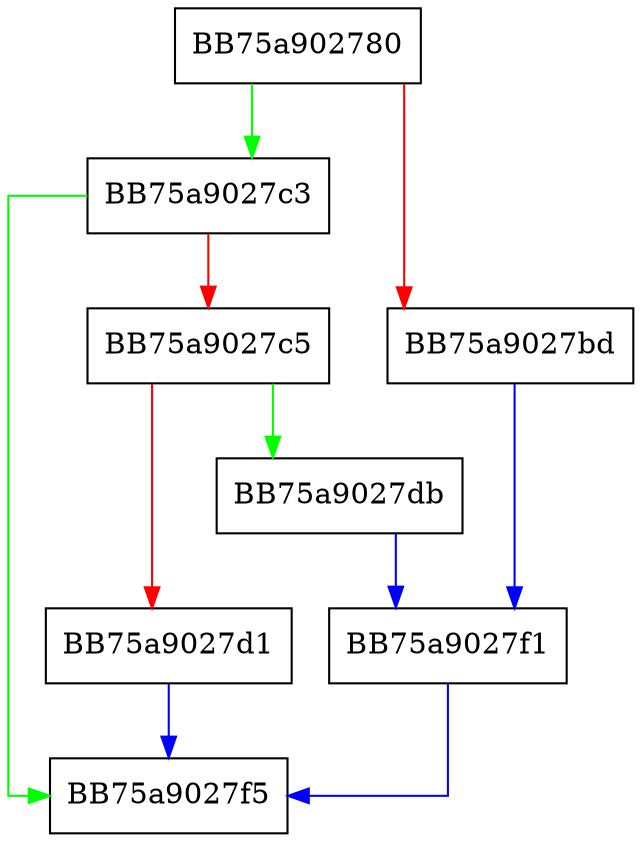 digraph _build_utf16_process_termination_event {
  node [shape="box"];
  graph [splines=ortho];
  BB75a902780 -> BB75a9027c3 [color="green"];
  BB75a902780 -> BB75a9027bd [color="red"];
  BB75a9027bd -> BB75a9027f1 [color="blue"];
  BB75a9027c3 -> BB75a9027f5 [color="green"];
  BB75a9027c3 -> BB75a9027c5 [color="red"];
  BB75a9027c5 -> BB75a9027db [color="green"];
  BB75a9027c5 -> BB75a9027d1 [color="red"];
  BB75a9027d1 -> BB75a9027f5 [color="blue"];
  BB75a9027db -> BB75a9027f1 [color="blue"];
  BB75a9027f1 -> BB75a9027f5 [color="blue"];
}